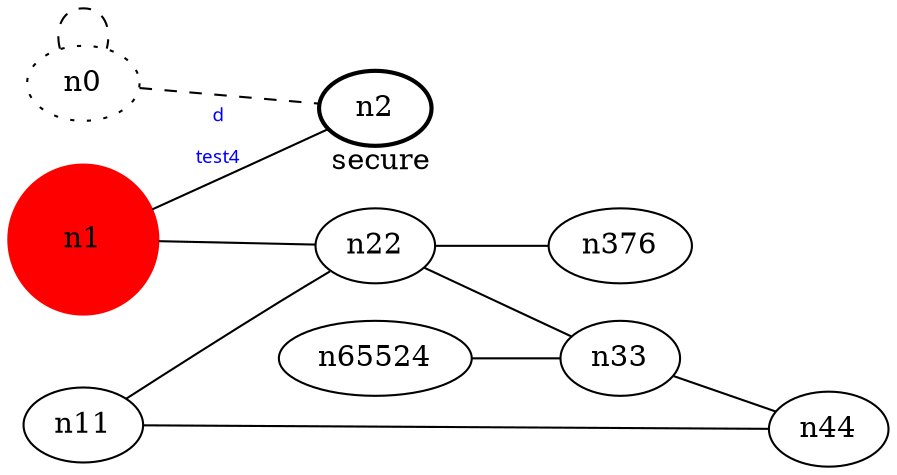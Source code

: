 graph test4 {
	rankdir=LR;
	fontcolor=blue; /* c0; c1; c0 -- c1 */
	n0 [style=dotted, fillcolor="#1234K56"]; // c2; c3; c2 -- c2
	n1 [height=1, width=1, color=red, style=filled];
	n2 [style=bold, xlabel="secure"];
	n0 -- n0 -- n2[style=dashed];
	n1 -- n2 [fontname="comic sans", label="d\n\l\G", fontcolor=blue, fontsize=9];
	n1 -- n22;
	n11 -- n22;
	n65524 -- n33;
	n11 -- n44;
	n22 -- n33;
	n22 -- n376;
	n33 -- n44;
}
